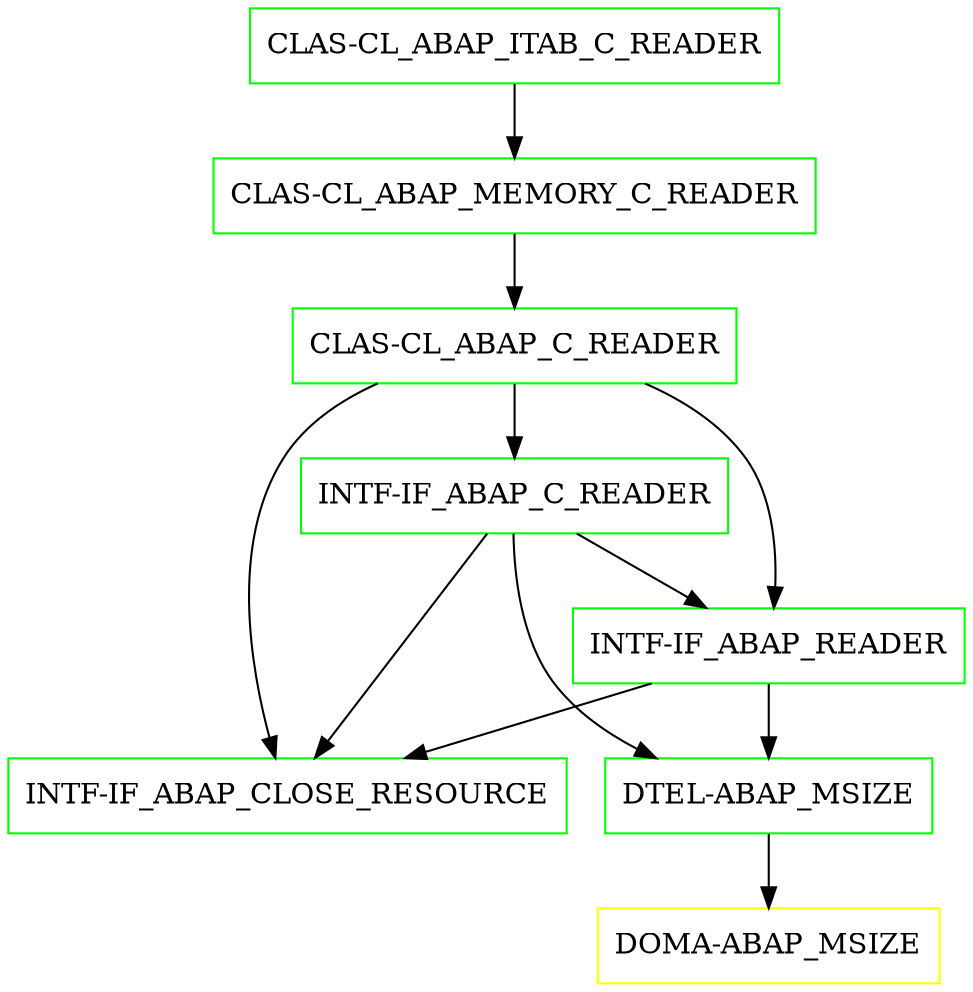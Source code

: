 digraph G {
  "CLAS-CL_ABAP_ITAB_C_READER" [shape=box,color=green];
  "CLAS-CL_ABAP_MEMORY_C_READER" [shape=box,color=green,URL="./CLAS_CL_ABAP_MEMORY_C_READER.html"];
  "CLAS-CL_ABAP_C_READER" [shape=box,color=green,URL="./CLAS_CL_ABAP_C_READER.html"];
  "INTF-IF_ABAP_C_READER" [shape=box,color=green,URL="./INTF_IF_ABAP_C_READER.html"];
  "INTF-IF_ABAP_READER" [shape=box,color=green,URL="./INTF_IF_ABAP_READER.html"];
  "INTF-IF_ABAP_CLOSE_RESOURCE" [shape=box,color=green,URL="./INTF_IF_ABAP_CLOSE_RESOURCE.html"];
  "DTEL-ABAP_MSIZE" [shape=box,color=green,URL="./DTEL_ABAP_MSIZE.html"];
  "DOMA-ABAP_MSIZE" [shape=box,color=yellow,URL="./DOMA_ABAP_MSIZE.html"];
  "CLAS-CL_ABAP_ITAB_C_READER" -> "CLAS-CL_ABAP_MEMORY_C_READER";
  "CLAS-CL_ABAP_MEMORY_C_READER" -> "CLAS-CL_ABAP_C_READER";
  "CLAS-CL_ABAP_C_READER" -> "INTF-IF_ABAP_CLOSE_RESOURCE";
  "CLAS-CL_ABAP_C_READER" -> "INTF-IF_ABAP_READER";
  "CLAS-CL_ABAP_C_READER" -> "INTF-IF_ABAP_C_READER";
  "INTF-IF_ABAP_C_READER" -> "DTEL-ABAP_MSIZE";
  "INTF-IF_ABAP_C_READER" -> "INTF-IF_ABAP_CLOSE_RESOURCE";
  "INTF-IF_ABAP_C_READER" -> "INTF-IF_ABAP_READER";
  "INTF-IF_ABAP_READER" -> "DTEL-ABAP_MSIZE";
  "INTF-IF_ABAP_READER" -> "INTF-IF_ABAP_CLOSE_RESOURCE";
  "DTEL-ABAP_MSIZE" -> "DOMA-ABAP_MSIZE";
}
